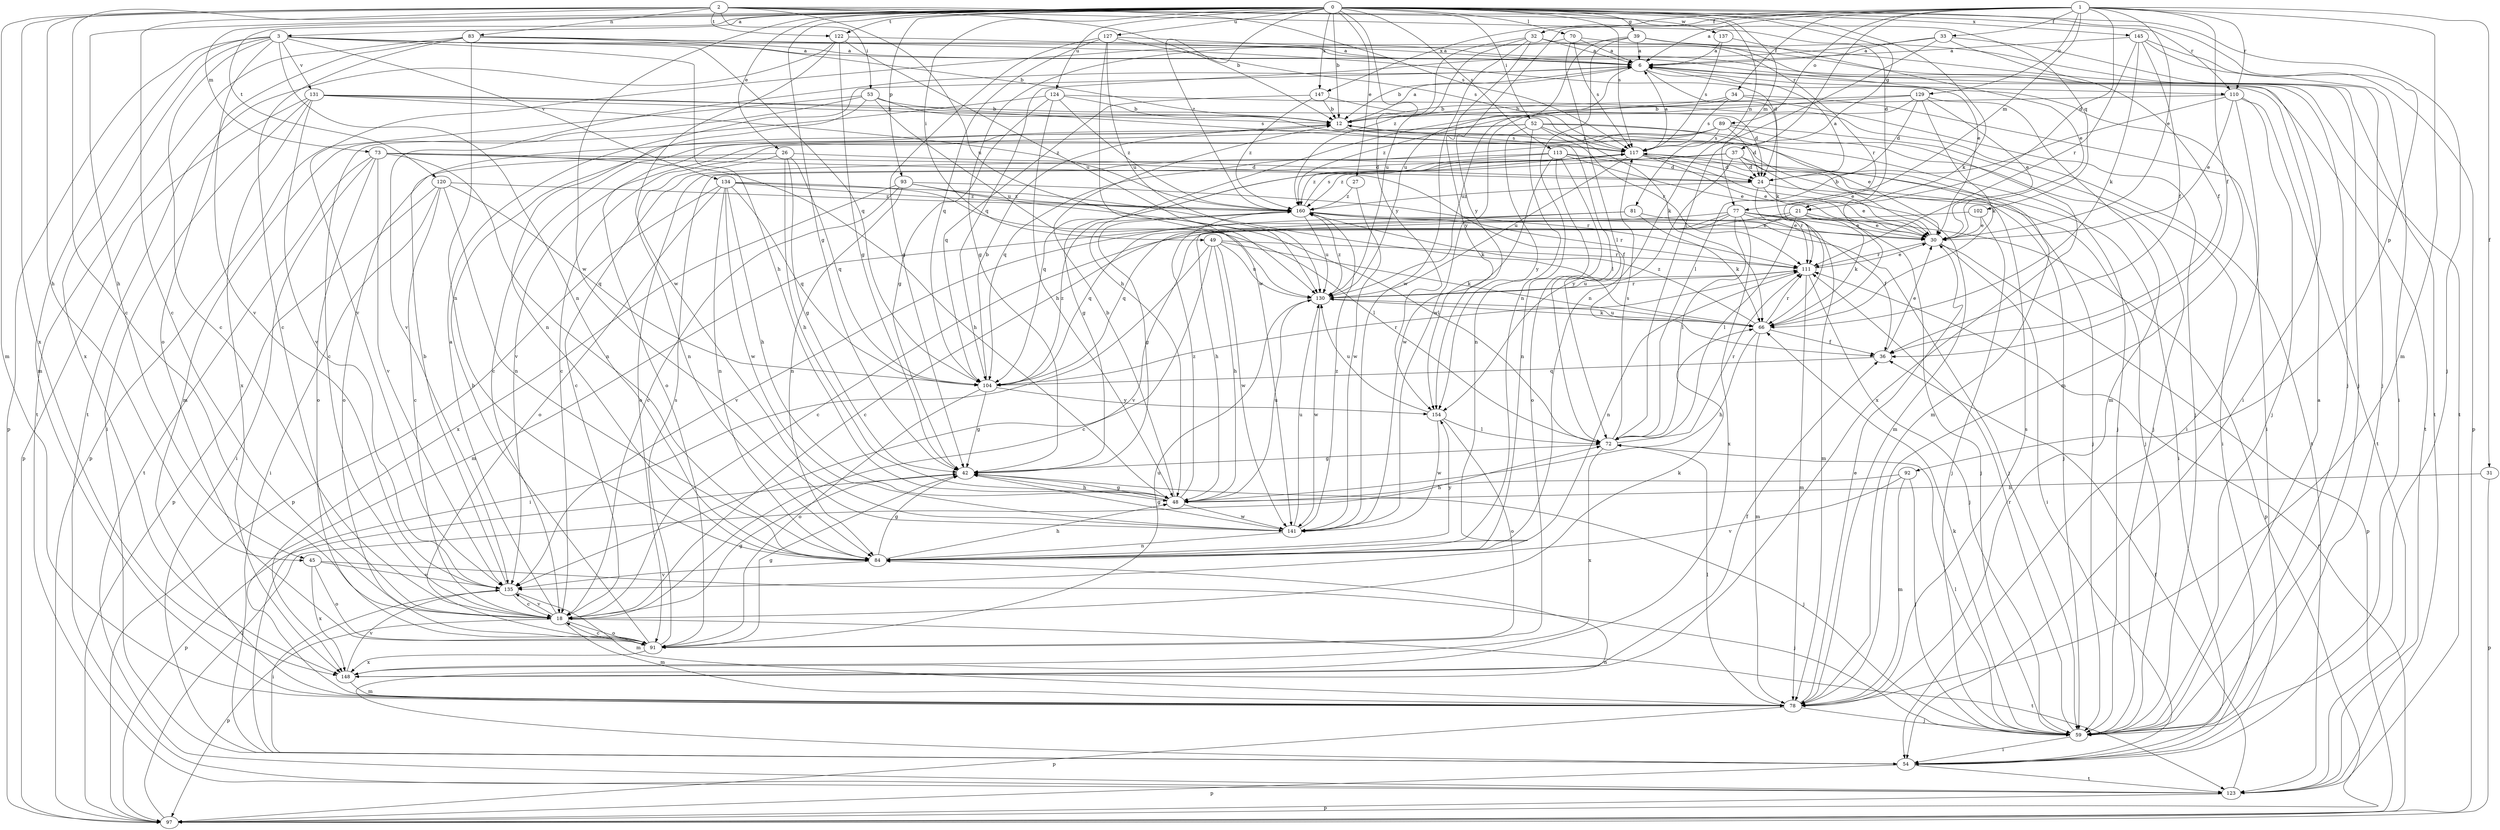 strict digraph  {
0;
1;
2;
3;
6;
12;
18;
21;
24;
26;
27;
30;
31;
32;
33;
34;
36;
37;
39;
42;
45;
48;
49;
52;
53;
54;
59;
66;
70;
72;
73;
77;
78;
81;
83;
84;
89;
91;
92;
93;
97;
102;
104;
110;
111;
113;
117;
120;
122;
123;
124;
127;
129;
130;
131;
134;
135;
137;
141;
145;
147;
148;
154;
160;
0 -> 3  [label=a];
0 -> 12  [label=b];
0 -> 18  [label=c];
0 -> 26  [label=e];
0 -> 27  [label=e];
0 -> 37  [label=g];
0 -> 39  [label=g];
0 -> 42  [label=g];
0 -> 45  [label=h];
0 -> 49  [label=i];
0 -> 52  [label=i];
0 -> 59  [label=j];
0 -> 66  [label=k];
0 -> 70  [label=l];
0 -> 73  [label=m];
0 -> 77  [label=m];
0 -> 81  [label=n];
0 -> 92  [label=p];
0 -> 93  [label=p];
0 -> 113  [label=s];
0 -> 117  [label=s];
0 -> 120  [label=t];
0 -> 122  [label=t];
0 -> 124  [label=u];
0 -> 127  [label=u];
0 -> 137  [label=w];
0 -> 141  [label=w];
0 -> 145  [label=x];
0 -> 147  [label=x];
0 -> 154  [label=y];
0 -> 160  [label=z];
1 -> 6  [label=a];
1 -> 21  [label=d];
1 -> 30  [label=e];
1 -> 31  [label=f];
1 -> 32  [label=f];
1 -> 33  [label=f];
1 -> 34  [label=f];
1 -> 36  [label=f];
1 -> 72  [label=l];
1 -> 77  [label=m];
1 -> 78  [label=m];
1 -> 89  [label=o];
1 -> 110  [label=r];
1 -> 129  [label=u];
1 -> 147  [label=x];
1 -> 154  [label=y];
2 -> 12  [label=b];
2 -> 18  [label=c];
2 -> 21  [label=d];
2 -> 45  [label=h];
2 -> 53  [label=i];
2 -> 78  [label=m];
2 -> 83  [label=n];
2 -> 102  [label=q];
2 -> 110  [label=r];
2 -> 117  [label=s];
2 -> 122  [label=t];
2 -> 130  [label=u];
2 -> 148  [label=x];
3 -> 6  [label=a];
3 -> 18  [label=c];
3 -> 30  [label=e];
3 -> 48  [label=h];
3 -> 78  [label=m];
3 -> 84  [label=n];
3 -> 97  [label=p];
3 -> 104  [label=q];
3 -> 131  [label=v];
3 -> 134  [label=v];
3 -> 135  [label=v];
3 -> 148  [label=x];
6 -> 12  [label=b];
6 -> 48  [label=h];
6 -> 66  [label=k];
6 -> 78  [label=m];
6 -> 110  [label=r];
6 -> 123  [label=t];
6 -> 135  [label=v];
12 -> 6  [label=a];
12 -> 59  [label=j];
12 -> 78  [label=m];
12 -> 117  [label=s];
18 -> 6  [label=a];
18 -> 42  [label=g];
18 -> 66  [label=k];
18 -> 78  [label=m];
18 -> 91  [label=o];
18 -> 97  [label=p];
18 -> 123  [label=t];
18 -> 135  [label=v];
21 -> 18  [label=c];
21 -> 30  [label=e];
21 -> 59  [label=j];
21 -> 66  [label=k];
21 -> 72  [label=l];
21 -> 135  [label=v];
24 -> 6  [label=a];
24 -> 30  [label=e];
24 -> 59  [label=j];
24 -> 111  [label=r];
24 -> 160  [label=z];
26 -> 24  [label=d];
26 -> 42  [label=g];
26 -> 48  [label=h];
26 -> 84  [label=n];
26 -> 91  [label=o];
26 -> 104  [label=q];
27 -> 141  [label=w];
27 -> 160  [label=z];
30 -> 12  [label=b];
30 -> 54  [label=i];
30 -> 97  [label=p];
30 -> 111  [label=r];
31 -> 48  [label=h];
31 -> 97  [label=p];
32 -> 6  [label=a];
32 -> 111  [label=r];
32 -> 123  [label=t];
32 -> 130  [label=u];
32 -> 141  [label=w];
32 -> 154  [label=y];
32 -> 160  [label=z];
33 -> 6  [label=a];
33 -> 36  [label=f];
33 -> 59  [label=j];
33 -> 84  [label=n];
33 -> 104  [label=q];
34 -> 12  [label=b];
34 -> 54  [label=i];
34 -> 59  [label=j];
34 -> 117  [label=s];
34 -> 130  [label=u];
36 -> 30  [label=e];
36 -> 104  [label=q];
37 -> 24  [label=d];
37 -> 30  [label=e];
37 -> 59  [label=j];
37 -> 104  [label=q];
37 -> 154  [label=y];
37 -> 160  [label=z];
39 -> 6  [label=a];
39 -> 42  [label=g];
39 -> 59  [label=j];
39 -> 84  [label=n];
39 -> 123  [label=t];
39 -> 130  [label=u];
42 -> 48  [label=h];
42 -> 59  [label=j];
42 -> 97  [label=p];
45 -> 59  [label=j];
45 -> 91  [label=o];
45 -> 135  [label=v];
45 -> 148  [label=x];
48 -> 12  [label=b];
48 -> 42  [label=g];
48 -> 130  [label=u];
48 -> 141  [label=w];
48 -> 160  [label=z];
49 -> 18  [label=c];
49 -> 48  [label=h];
49 -> 54  [label=i];
49 -> 66  [label=k];
49 -> 111  [label=r];
49 -> 130  [label=u];
49 -> 141  [label=w];
52 -> 18  [label=c];
52 -> 30  [label=e];
52 -> 59  [label=j];
52 -> 84  [label=n];
52 -> 91  [label=o];
52 -> 111  [label=r];
52 -> 117  [label=s];
52 -> 154  [label=y];
53 -> 12  [label=b];
53 -> 72  [label=l];
53 -> 78  [label=m];
53 -> 84  [label=n];
53 -> 97  [label=p];
53 -> 130  [label=u];
54 -> 84  [label=n];
54 -> 97  [label=p];
54 -> 123  [label=t];
59 -> 6  [label=a];
59 -> 54  [label=i];
59 -> 66  [label=k];
59 -> 72  [label=l];
59 -> 111  [label=r];
66 -> 36  [label=f];
66 -> 48  [label=h];
66 -> 78  [label=m];
66 -> 111  [label=r];
66 -> 130  [label=u];
66 -> 160  [label=z];
70 -> 6  [label=a];
70 -> 54  [label=i];
70 -> 72  [label=l];
70 -> 117  [label=s];
70 -> 135  [label=v];
72 -> 42  [label=g];
72 -> 111  [label=r];
72 -> 117  [label=s];
72 -> 148  [label=x];
73 -> 24  [label=d];
73 -> 36  [label=f];
73 -> 48  [label=h];
73 -> 54  [label=i];
73 -> 84  [label=n];
73 -> 91  [label=o];
73 -> 123  [label=t];
73 -> 135  [label=v];
77 -> 30  [label=e];
77 -> 36  [label=f];
77 -> 48  [label=h];
77 -> 72  [label=l];
77 -> 78  [label=m];
77 -> 97  [label=p];
77 -> 104  [label=q];
77 -> 135  [label=v];
77 -> 148  [label=x];
78 -> 30  [label=e];
78 -> 59  [label=j];
78 -> 72  [label=l];
78 -> 97  [label=p];
78 -> 117  [label=s];
81 -> 30  [label=e];
81 -> 66  [label=k];
81 -> 78  [label=m];
81 -> 104  [label=q];
83 -> 6  [label=a];
83 -> 12  [label=b];
83 -> 18  [label=c];
83 -> 24  [label=d];
83 -> 59  [label=j];
83 -> 84  [label=n];
83 -> 91  [label=o];
83 -> 123  [label=t];
84 -> 42  [label=g];
84 -> 48  [label=h];
84 -> 135  [label=v];
84 -> 154  [label=y];
89 -> 18  [label=c];
89 -> 24  [label=d];
89 -> 54  [label=i];
89 -> 104  [label=q];
89 -> 117  [label=s];
89 -> 135  [label=v];
89 -> 148  [label=x];
91 -> 12  [label=b];
91 -> 18  [label=c];
91 -> 42  [label=g];
91 -> 117  [label=s];
91 -> 130  [label=u];
91 -> 148  [label=x];
92 -> 48  [label=h];
92 -> 59  [label=j];
92 -> 78  [label=m];
92 -> 135  [label=v];
93 -> 18  [label=c];
93 -> 72  [label=l];
93 -> 84  [label=n];
93 -> 111  [label=r];
93 -> 148  [label=x];
93 -> 160  [label=z];
97 -> 72  [label=l];
97 -> 111  [label=r];
102 -> 18  [label=c];
102 -> 30  [label=e];
102 -> 59  [label=j];
104 -> 12  [label=b];
104 -> 42  [label=g];
104 -> 91  [label=o];
104 -> 111  [label=r];
104 -> 154  [label=y];
104 -> 160  [label=z];
110 -> 12  [label=b];
110 -> 30  [label=e];
110 -> 54  [label=i];
110 -> 59  [label=j];
110 -> 72  [label=l];
110 -> 123  [label=t];
111 -> 30  [label=e];
111 -> 59  [label=j];
111 -> 78  [label=m];
111 -> 84  [label=n];
111 -> 130  [label=u];
113 -> 18  [label=c];
113 -> 24  [label=d];
113 -> 30  [label=e];
113 -> 42  [label=g];
113 -> 54  [label=i];
113 -> 84  [label=n];
113 -> 91  [label=o];
113 -> 141  [label=w];
117 -> 6  [label=a];
117 -> 24  [label=d];
117 -> 30  [label=e];
117 -> 59  [label=j];
117 -> 78  [label=m];
117 -> 91  [label=o];
117 -> 130  [label=u];
117 -> 160  [label=z];
120 -> 18  [label=c];
120 -> 54  [label=i];
120 -> 84  [label=n];
120 -> 97  [label=p];
120 -> 104  [label=q];
120 -> 160  [label=z];
122 -> 6  [label=a];
122 -> 42  [label=g];
122 -> 123  [label=t];
122 -> 130  [label=u];
122 -> 141  [label=w];
123 -> 36  [label=f];
123 -> 97  [label=p];
124 -> 12  [label=b];
124 -> 18  [label=c];
124 -> 42  [label=g];
124 -> 48  [label=h];
124 -> 123  [label=t];
124 -> 160  [label=z];
127 -> 6  [label=a];
127 -> 42  [label=g];
127 -> 104  [label=q];
127 -> 117  [label=s];
127 -> 130  [label=u];
127 -> 141  [label=w];
129 -> 12  [label=b];
129 -> 24  [label=d];
129 -> 30  [label=e];
129 -> 66  [label=k];
129 -> 78  [label=m];
129 -> 141  [label=w];
129 -> 160  [label=z];
130 -> 66  [label=k];
130 -> 111  [label=r];
130 -> 141  [label=w];
130 -> 160  [label=z];
131 -> 12  [label=b];
131 -> 54  [label=i];
131 -> 66  [label=k];
131 -> 97  [label=p];
131 -> 117  [label=s];
131 -> 135  [label=v];
131 -> 148  [label=x];
131 -> 160  [label=z];
134 -> 48  [label=h];
134 -> 66  [label=k];
134 -> 72  [label=l];
134 -> 84  [label=n];
134 -> 91  [label=o];
134 -> 97  [label=p];
134 -> 104  [label=q];
134 -> 141  [label=w];
134 -> 160  [label=z];
135 -> 12  [label=b];
135 -> 18  [label=c];
135 -> 54  [label=i];
135 -> 78  [label=m];
137 -> 6  [label=a];
137 -> 30  [label=e];
137 -> 117  [label=s];
141 -> 42  [label=g];
141 -> 84  [label=n];
141 -> 130  [label=u];
141 -> 160  [label=z];
145 -> 6  [label=a];
145 -> 36  [label=f];
145 -> 54  [label=i];
145 -> 66  [label=k];
145 -> 97  [label=p];
145 -> 111  [label=r];
147 -> 12  [label=b];
147 -> 24  [label=d];
147 -> 104  [label=q];
147 -> 160  [label=z];
148 -> 36  [label=f];
148 -> 78  [label=m];
148 -> 135  [label=v];
154 -> 72  [label=l];
154 -> 91  [label=o];
154 -> 130  [label=u];
154 -> 141  [label=w];
160 -> 30  [label=e];
160 -> 42  [label=g];
160 -> 59  [label=j];
160 -> 111  [label=r];
160 -> 117  [label=s];
160 -> 130  [label=u];
}
